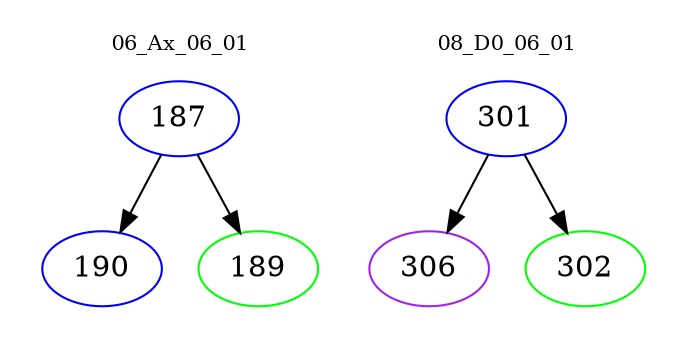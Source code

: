 digraph{
subgraph cluster_0 {
color = white
label = "06_Ax_06_01";
fontsize=10;
T0_187 [label="187", color="blue"]
T0_187 -> T0_190 [color="black"]
T0_190 [label="190", color="blue"]
T0_187 -> T0_189 [color="black"]
T0_189 [label="189", color="green"]
}
subgraph cluster_1 {
color = white
label = "08_D0_06_01";
fontsize=10;
T1_301 [label="301", color="blue"]
T1_301 -> T1_306 [color="black"]
T1_306 [label="306", color="purple"]
T1_301 -> T1_302 [color="black"]
T1_302 [label="302", color="green"]
}
}
